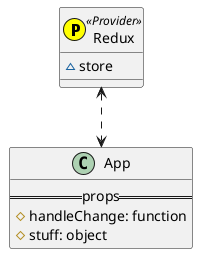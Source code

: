 @startuml lab-36-1

class Redux << (P,yellow) Provider>> {
  ~store
}

class App {
  ==props==
  # handleChange: function
  # stuff: object
}

Redux <..> App

@enduml